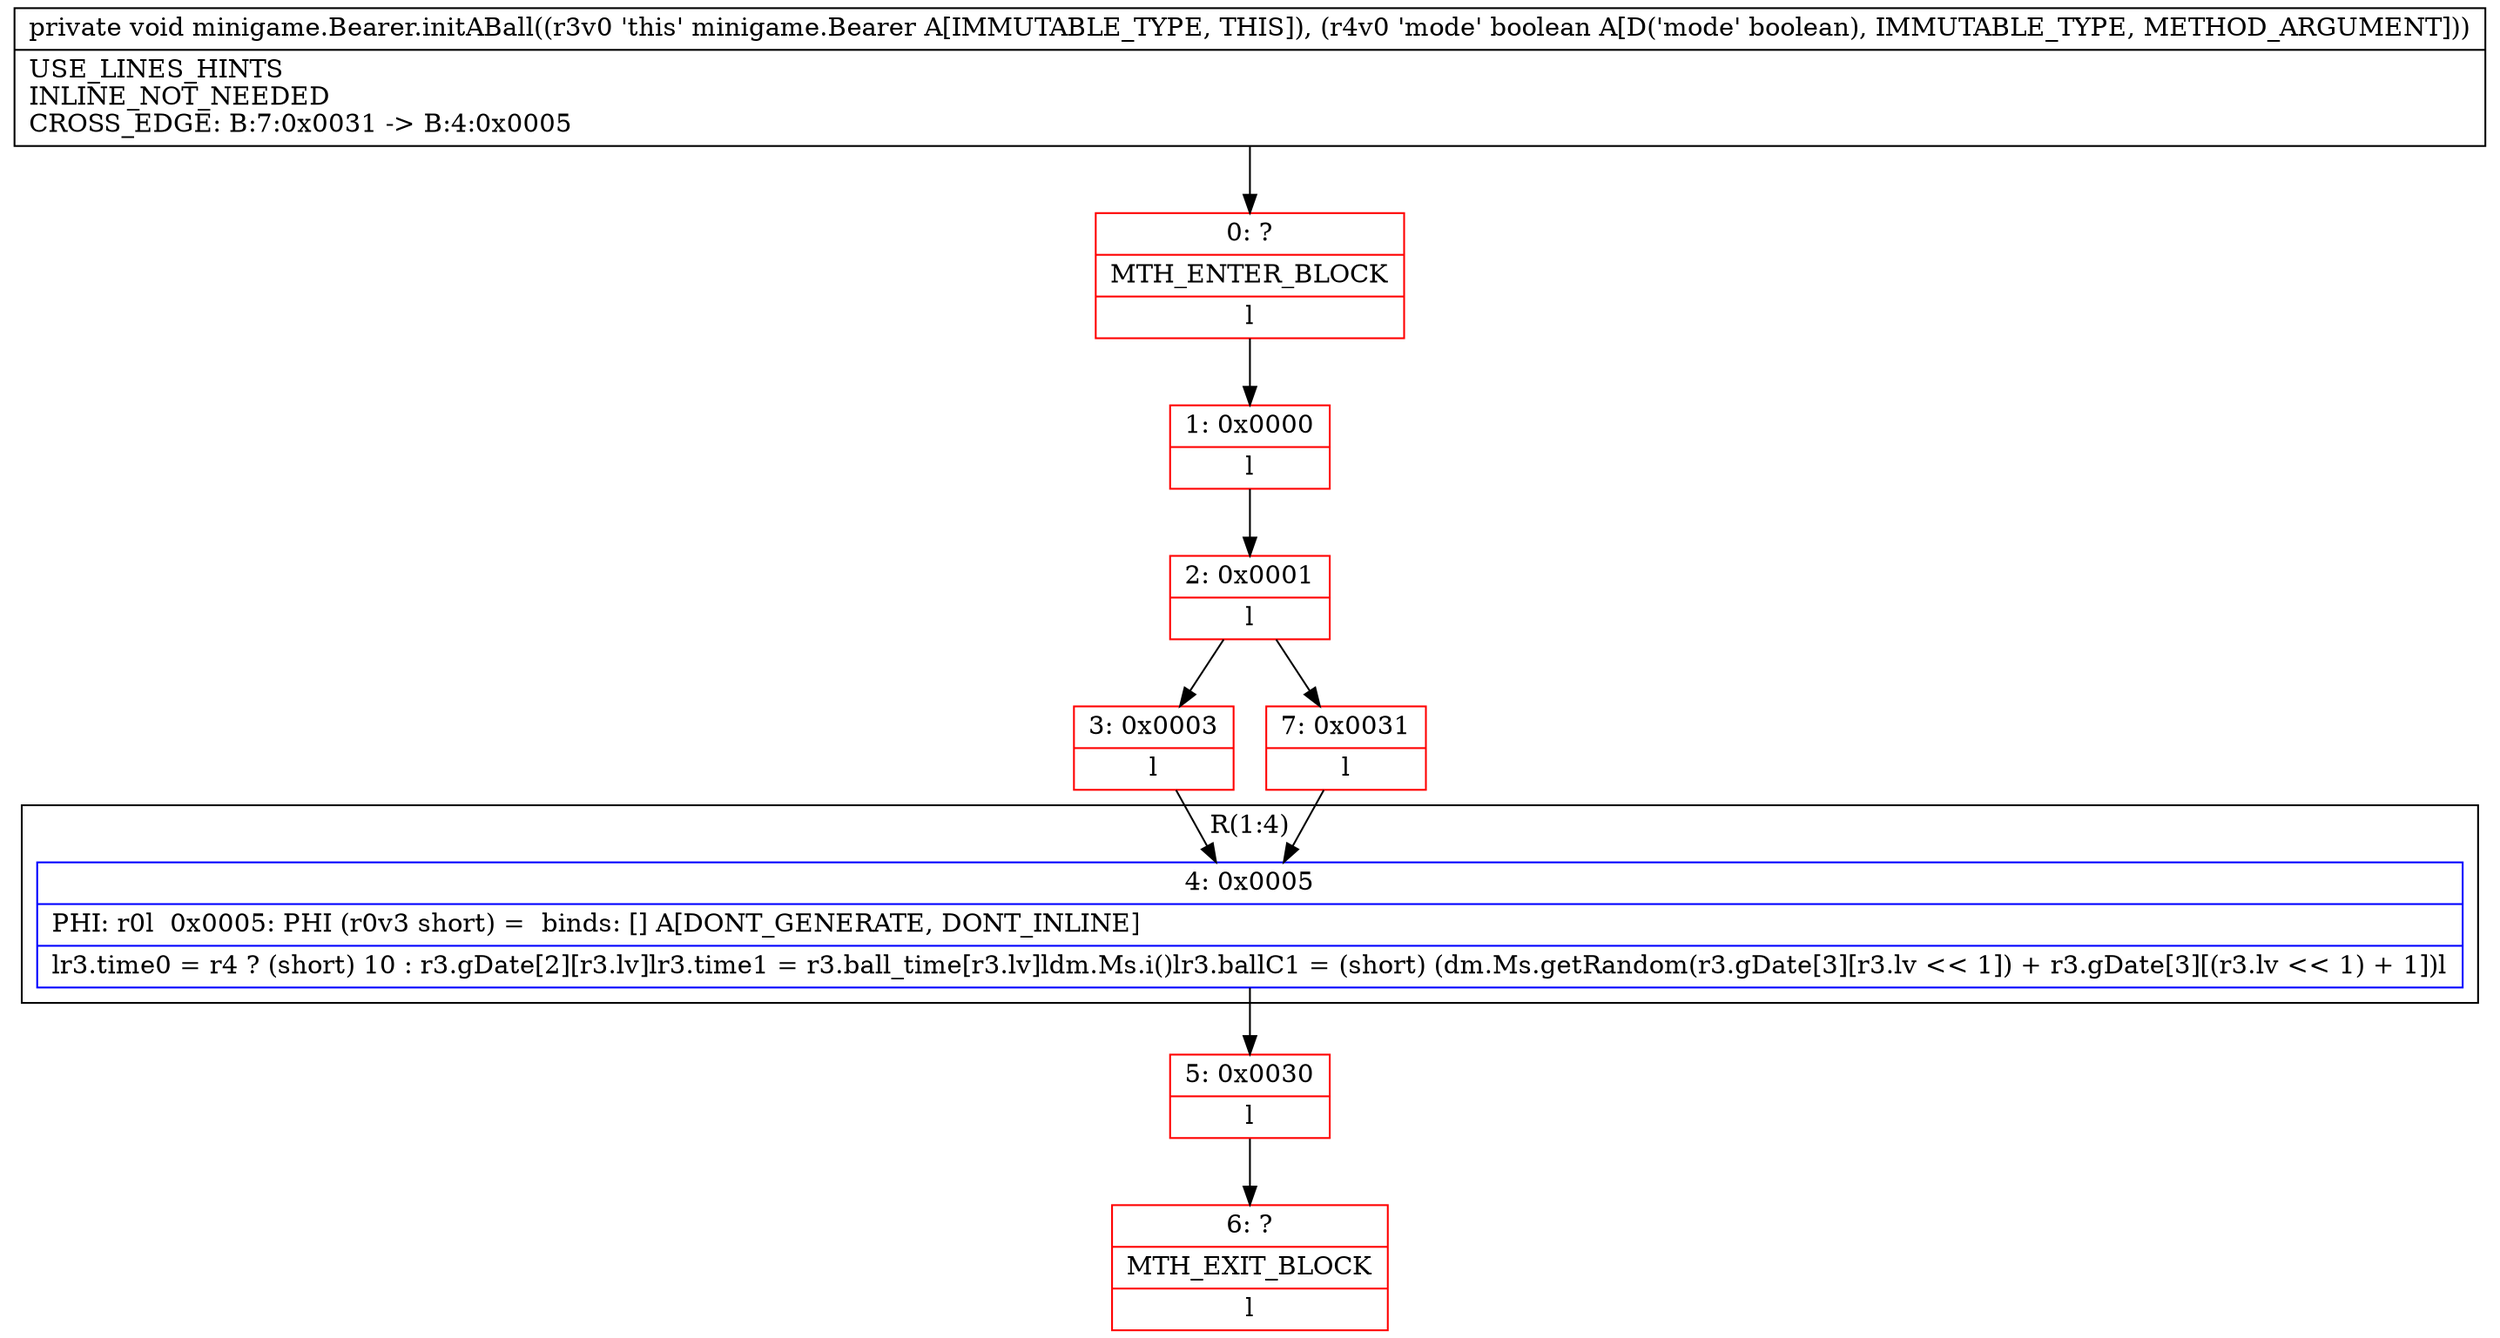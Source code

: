 digraph "CFG forminigame.Bearer.initABall(Z)V" {
subgraph cluster_Region_1814856709 {
label = "R(1:4)";
node [shape=record,color=blue];
Node_4 [shape=record,label="{4\:\ 0x0005|PHI: r0l  0x0005: PHI (r0v3 short) =  binds: [] A[DONT_GENERATE, DONT_INLINE]\l|lr3.time0 = r4 ? (short) 10 : r3.gDate[2][r3.lv]lr3.time1 = r3.ball_time[r3.lv]ldm.Ms.i()lr3.ballC1 = (short) (dm.Ms.getRandom(r3.gDate[3][r3.lv \<\< 1]) + r3.gDate[3][(r3.lv \<\< 1) + 1])l}"];
}
Node_0 [shape=record,color=red,label="{0\:\ ?|MTH_ENTER_BLOCK\l|l}"];
Node_1 [shape=record,color=red,label="{1\:\ 0x0000|l}"];
Node_2 [shape=record,color=red,label="{2\:\ 0x0001|l}"];
Node_3 [shape=record,color=red,label="{3\:\ 0x0003|l}"];
Node_5 [shape=record,color=red,label="{5\:\ 0x0030|l}"];
Node_6 [shape=record,color=red,label="{6\:\ ?|MTH_EXIT_BLOCK\l|l}"];
Node_7 [shape=record,color=red,label="{7\:\ 0x0031|l}"];
MethodNode[shape=record,label="{private void minigame.Bearer.initABall((r3v0 'this' minigame.Bearer A[IMMUTABLE_TYPE, THIS]), (r4v0 'mode' boolean A[D('mode' boolean), IMMUTABLE_TYPE, METHOD_ARGUMENT]))  | USE_LINES_HINTS\lINLINE_NOT_NEEDED\lCROSS_EDGE: B:7:0x0031 \-\> B:4:0x0005\l}"];
MethodNode -> Node_0;
Node_4 -> Node_5;
Node_0 -> Node_1;
Node_1 -> Node_2;
Node_2 -> Node_3;
Node_2 -> Node_7;
Node_3 -> Node_4;
Node_5 -> Node_6;
Node_7 -> Node_4;
}

